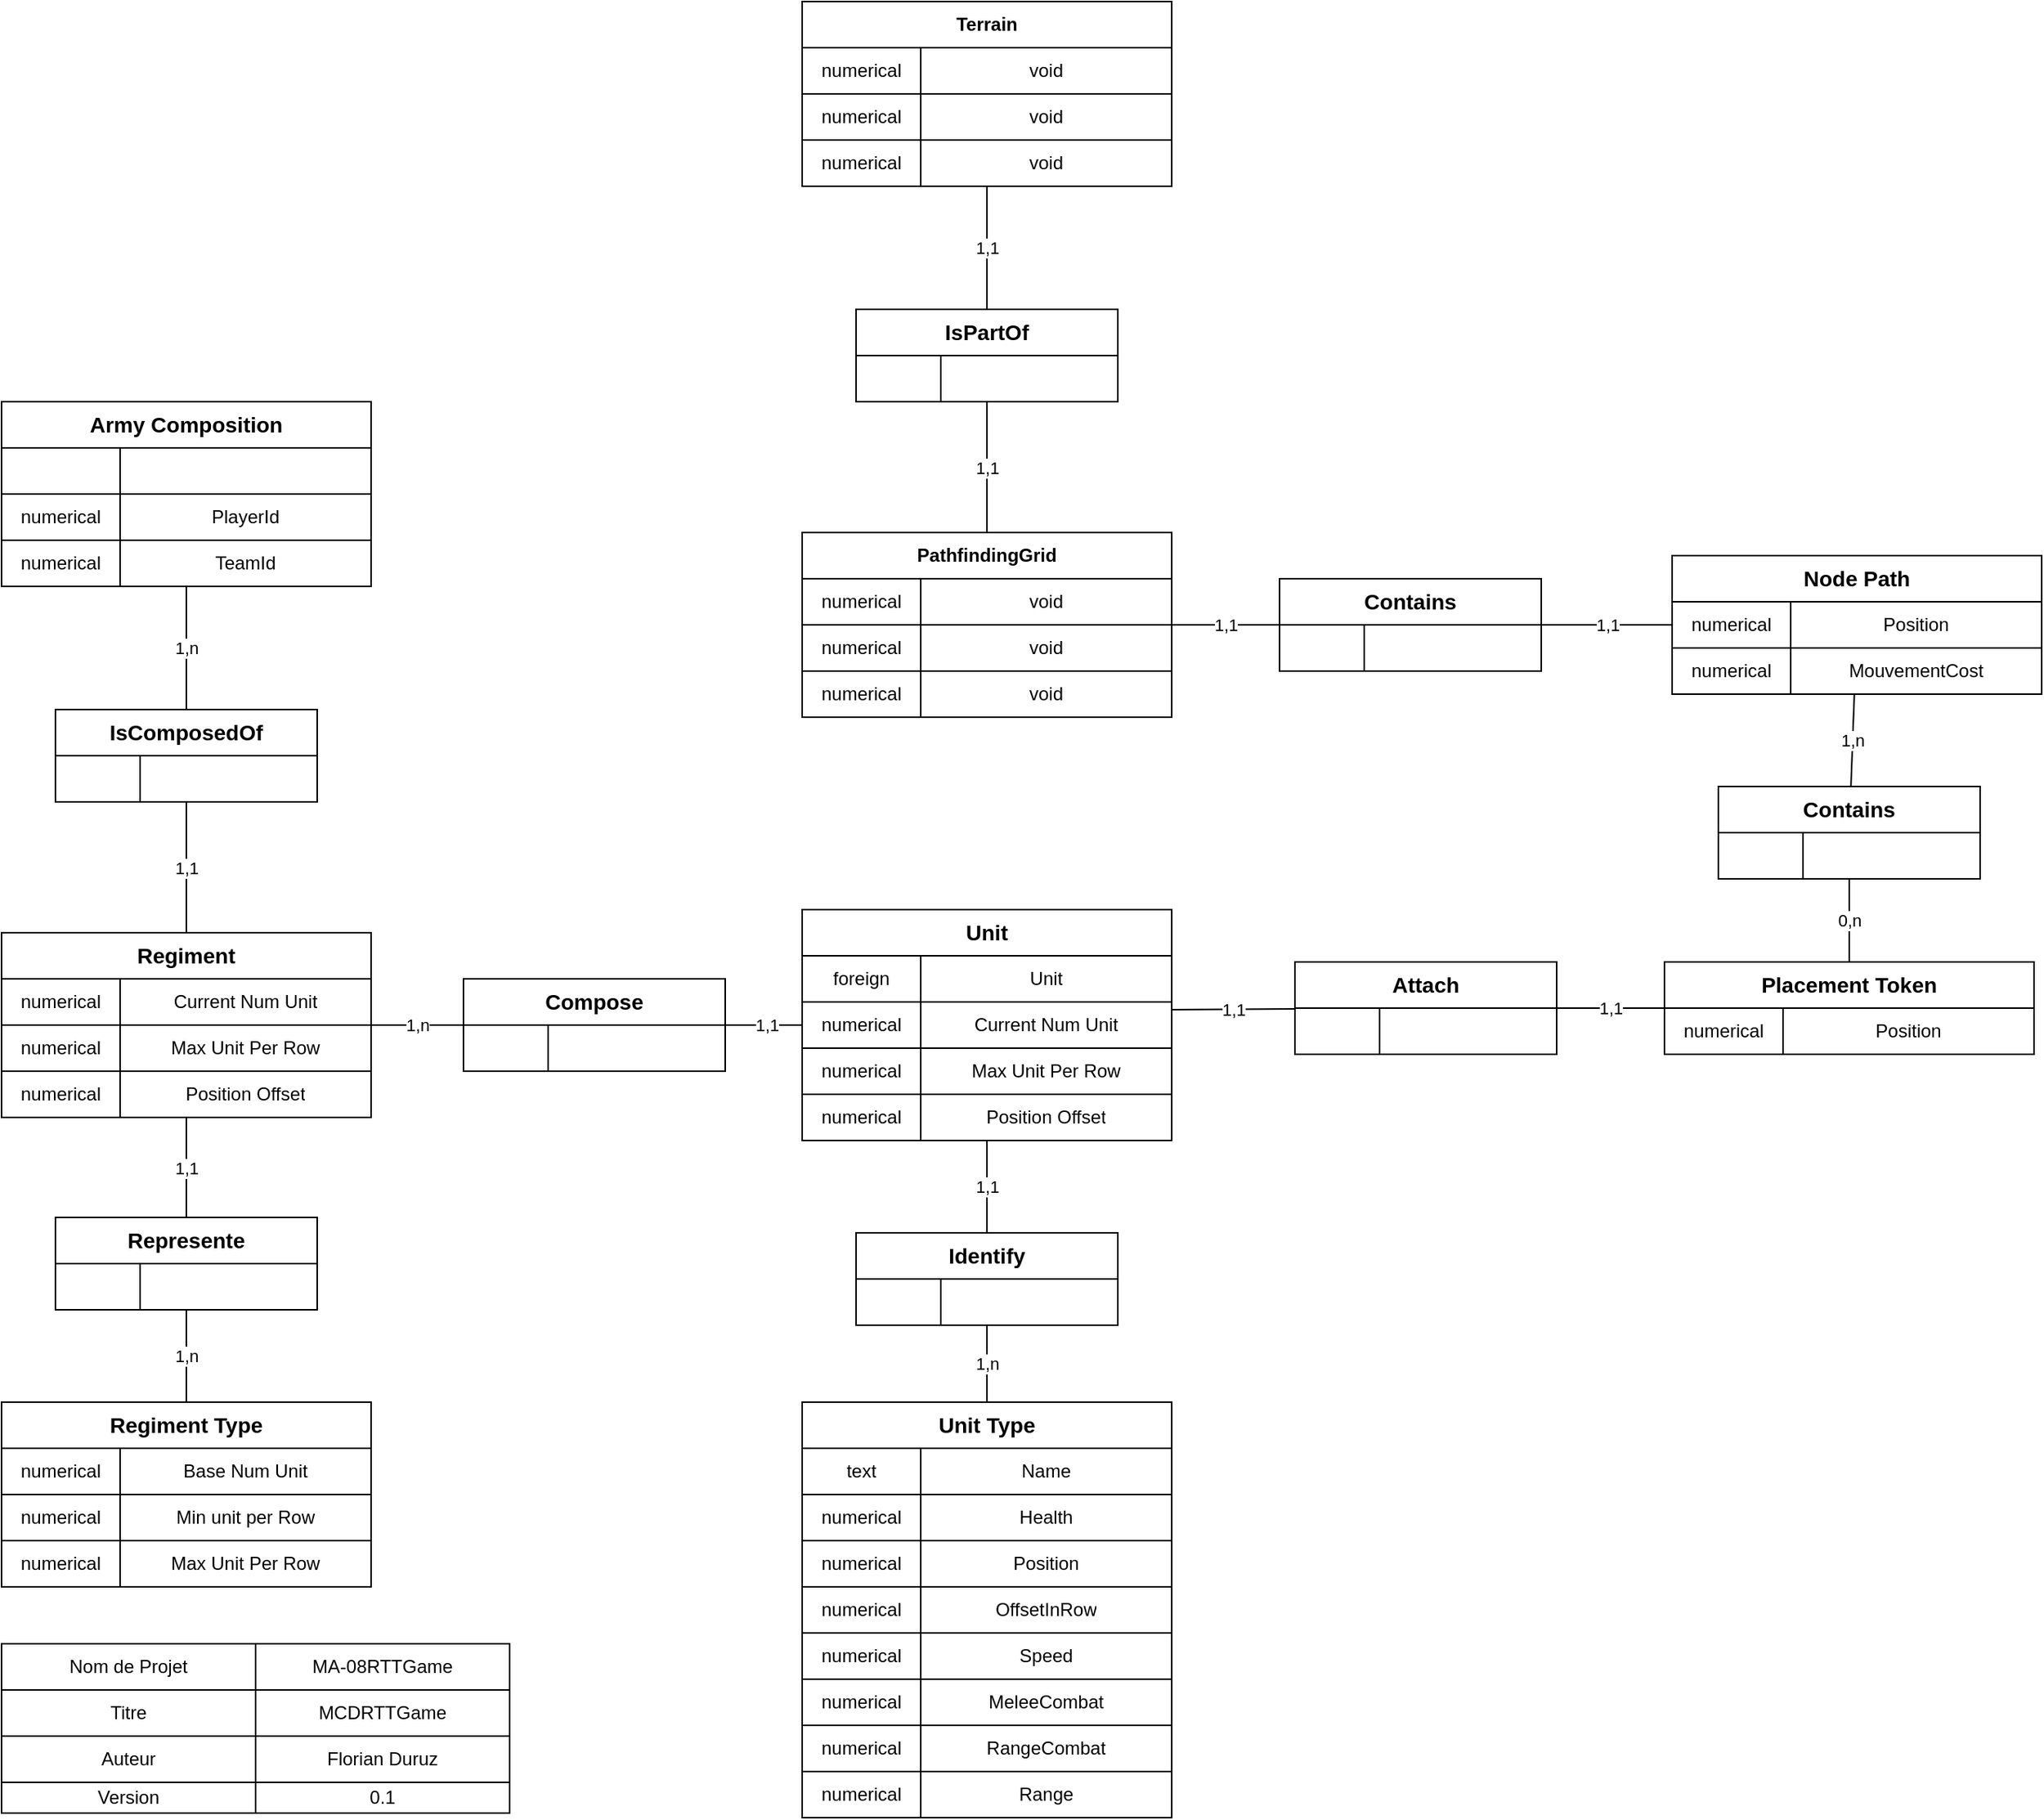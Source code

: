 <mxfile>
    <diagram id="Kc6QgKSxk-y7xIfN2u-R" name="Page-1">
        <mxGraphModel dx="1616" dy="1713" grid="1" gridSize="10" guides="1" tooltips="1" connect="1" arrows="1" fold="1" page="1" pageScale="1" pageWidth="1169" pageHeight="827" math="0" shadow="0">
            <root>
                <mxCell id="0"/>
                <mxCell id="1" parent="0"/>
                <mxCell id="67" value="" style="edgeStyle=none;html=1;strokeColor=none;startArrow=none;" parent="1" source="174" edge="1">
                    <mxGeometry relative="1" as="geometry">
                        <mxPoint x="260" y="415" as="sourcePoint"/>
                        <mxPoint x="540" y="419.706" as="targetPoint"/>
                    </mxGeometry>
                </mxCell>
                <mxCell id="92" value="1,1" style="edgeStyle=none;html=1;endArrow=none;endFill=0;strokeColor=default;" parent="1" source="116" target="325" edge="1">
                    <mxGeometry relative="1" as="geometry">
                        <mxPoint x="140" y="220" as="sourcePoint"/>
                        <mxPoint x="140" y="280" as="targetPoint"/>
                    </mxGeometry>
                </mxCell>
                <mxCell id="62" value="1,n" style="endArrow=none;html=1;" parent="1" source="100" target="329" edge="1">
                    <mxGeometry width="50" height="50" relative="1" as="geometry">
                        <mxPoint x="140" y="574" as="sourcePoint"/>
                        <mxPoint x="140" y="610" as="targetPoint"/>
                    </mxGeometry>
                </mxCell>
                <mxCell id="75" value="1,1" style="edgeStyle=none;html=1;strokeColor=default;endArrow=none;endFill=0;" parent="1" target="260" edge="1">
                    <mxGeometry relative="1" as="geometry">
                        <mxPoint x="780" y="415" as="sourcePoint"/>
                        <mxPoint x="860" y="415" as="targetPoint"/>
                    </mxGeometry>
                </mxCell>
                <mxCell id="68" value="1,1" style="endArrow=none;html=1;" parent="1" source="193" target="287" edge="1">
                    <mxGeometry width="50" height="50" relative="1" as="geometry">
                        <mxPoint x="660" y="480" as="sourcePoint"/>
                        <mxPoint x="660" y="574" as="targetPoint"/>
                    </mxGeometry>
                </mxCell>
                <mxCell id="69" value="" style="endArrow=none;html=1;" parent="1" source="116" target="174" edge="1">
                    <mxGeometry width="50" height="50" relative="1" as="geometry">
                        <mxPoint x="260" y="415" as="sourcePoint"/>
                        <mxPoint x="310" y="530" as="targetPoint"/>
                    </mxGeometry>
                </mxCell>
                <mxCell id="70" value="1,n" style="edgeLabel;html=1;align=center;verticalAlign=middle;resizable=0;points=[];" parent="69" vertex="1" connectable="0">
                    <mxGeometry x="-0.4" y="2" relative="1" as="geometry">
                        <mxPoint x="12" y="2" as="offset"/>
                    </mxGeometry>
                </mxCell>
                <mxCell id="100" value="&lt;font style=&quot;font-size: 14px&quot;&gt;&lt;b&gt;Regiment Type&lt;/b&gt;&lt;/font&gt;" style="shape=table;html=1;whiteSpace=wrap;startSize=30;container=1;collapsible=0;childLayout=tableLayout;" vertex="1" parent="1">
                    <mxGeometry x="20" y="670" width="240" height="120" as="geometry"/>
                </mxCell>
                <mxCell id="101" value="" style="shape=partialRectangle;html=1;whiteSpace=wrap;collapsible=0;dropTarget=0;pointerEvents=0;fillColor=none;top=0;left=0;bottom=0;right=0;points=[[0,0.5],[1,0.5]];portConstraint=eastwest;" vertex="1" parent="100">
                    <mxGeometry y="30" width="240" height="30" as="geometry"/>
                </mxCell>
                <mxCell id="102" value="numerical" style="shape=partialRectangle;html=1;whiteSpace=wrap;connectable=0;fillColor=none;top=0;left=0;bottom=0;right=0;overflow=hidden;pointerEvents=1;" vertex="1" parent="101">
                    <mxGeometry width="77" height="30" as="geometry">
                        <mxRectangle width="77" height="30" as="alternateBounds"/>
                    </mxGeometry>
                </mxCell>
                <mxCell id="103" value="Base Num Unit" style="shape=partialRectangle;html=1;whiteSpace=wrap;connectable=0;fillColor=none;top=0;left=0;bottom=0;right=0;overflow=hidden;pointerEvents=1;" vertex="1" parent="101">
                    <mxGeometry x="77" width="163" height="30" as="geometry">
                        <mxRectangle width="163" height="30" as="alternateBounds"/>
                    </mxGeometry>
                </mxCell>
                <mxCell id="105" value="" style="shape=partialRectangle;html=1;whiteSpace=wrap;collapsible=0;dropTarget=0;pointerEvents=0;fillColor=none;top=0;left=0;bottom=0;right=0;points=[[0,0.5],[1,0.5]];portConstraint=eastwest;" vertex="1" parent="100">
                    <mxGeometry y="60" width="240" height="30" as="geometry"/>
                </mxCell>
                <mxCell id="106" value="numerical" style="shape=partialRectangle;html=1;whiteSpace=wrap;connectable=0;fillColor=none;top=0;left=0;bottom=0;right=0;overflow=hidden;pointerEvents=1;" vertex="1" parent="105">
                    <mxGeometry width="77" height="30" as="geometry">
                        <mxRectangle width="77" height="30" as="alternateBounds"/>
                    </mxGeometry>
                </mxCell>
                <mxCell id="107" value="Min unit per Row" style="shape=partialRectangle;html=1;whiteSpace=wrap;connectable=0;fillColor=none;top=0;left=0;bottom=0;right=0;overflow=hidden;pointerEvents=1;" vertex="1" parent="105">
                    <mxGeometry x="77" width="163" height="30" as="geometry">
                        <mxRectangle width="163" height="30" as="alternateBounds"/>
                    </mxGeometry>
                </mxCell>
                <mxCell id="109" value="" style="shape=partialRectangle;html=1;whiteSpace=wrap;collapsible=0;dropTarget=0;pointerEvents=0;fillColor=none;top=0;left=0;bottom=0;right=0;points=[[0,0.5],[1,0.5]];portConstraint=eastwest;" vertex="1" parent="100">
                    <mxGeometry y="90" width="240" height="30" as="geometry"/>
                </mxCell>
                <mxCell id="110" value="numerical" style="shape=partialRectangle;html=1;whiteSpace=wrap;connectable=0;fillColor=none;top=0;left=0;bottom=0;right=0;overflow=hidden;pointerEvents=1;" vertex="1" parent="109">
                    <mxGeometry width="77" height="30" as="geometry">
                        <mxRectangle width="77" height="30" as="alternateBounds"/>
                    </mxGeometry>
                </mxCell>
                <mxCell id="111" value="Max Unit Per Row" style="shape=partialRectangle;html=1;whiteSpace=wrap;connectable=0;fillColor=none;top=0;left=0;bottom=0;right=0;overflow=hidden;pointerEvents=1;" vertex="1" parent="109">
                    <mxGeometry x="77" width="163" height="30" as="geometry">
                        <mxRectangle width="163" height="30" as="alternateBounds"/>
                    </mxGeometry>
                </mxCell>
                <mxCell id="116" value="&lt;b&gt;&lt;font style=&quot;font-size: 14px&quot;&gt;Regiment&lt;/font&gt;&lt;/b&gt;" style="shape=table;html=1;whiteSpace=wrap;startSize=30;container=1;collapsible=0;childLayout=tableLayout;" vertex="1" parent="1">
                    <mxGeometry x="20" y="365" width="240" height="120" as="geometry"/>
                </mxCell>
                <mxCell id="120" value="" style="shape=partialRectangle;html=1;whiteSpace=wrap;collapsible=0;dropTarget=0;pointerEvents=0;fillColor=none;top=0;left=0;bottom=0;right=0;points=[[0,0.5],[1,0.5]];portConstraint=eastwest;" vertex="1" parent="116">
                    <mxGeometry y="30" width="240" height="30" as="geometry"/>
                </mxCell>
                <mxCell id="121" value="numerical" style="shape=partialRectangle;html=1;whiteSpace=wrap;connectable=0;fillColor=none;top=0;left=0;bottom=0;right=0;overflow=hidden;pointerEvents=1;" vertex="1" parent="120">
                    <mxGeometry width="77" height="30" as="geometry">
                        <mxRectangle width="77" height="30" as="alternateBounds"/>
                    </mxGeometry>
                </mxCell>
                <mxCell id="122" value="Current Num Unit" style="shape=partialRectangle;html=1;whiteSpace=wrap;connectable=0;fillColor=none;top=0;left=0;bottom=0;right=0;overflow=hidden;pointerEvents=1;" vertex="1" parent="120">
                    <mxGeometry x="77" width="163" height="30" as="geometry">
                        <mxRectangle width="163" height="30" as="alternateBounds"/>
                    </mxGeometry>
                </mxCell>
                <mxCell id="123" value="" style="shape=partialRectangle;html=1;whiteSpace=wrap;collapsible=0;dropTarget=0;pointerEvents=0;fillColor=none;top=0;left=0;bottom=0;right=0;points=[[0,0.5],[1,0.5]];portConstraint=eastwest;" vertex="1" parent="116">
                    <mxGeometry y="60" width="240" height="30" as="geometry"/>
                </mxCell>
                <mxCell id="124" value="numerical" style="shape=partialRectangle;html=1;whiteSpace=wrap;connectable=0;fillColor=none;top=0;left=0;bottom=0;right=0;overflow=hidden;pointerEvents=1;" vertex="1" parent="123">
                    <mxGeometry width="77" height="30" as="geometry">
                        <mxRectangle width="77" height="30" as="alternateBounds"/>
                    </mxGeometry>
                </mxCell>
                <mxCell id="125" value="Max Unit Per Row" style="shape=partialRectangle;html=1;whiteSpace=wrap;connectable=0;fillColor=none;top=0;left=0;bottom=0;right=0;overflow=hidden;pointerEvents=1;" vertex="1" parent="123">
                    <mxGeometry x="77" width="163" height="30" as="geometry">
                        <mxRectangle width="163" height="30" as="alternateBounds"/>
                    </mxGeometry>
                </mxCell>
                <mxCell id="126" style="shape=partialRectangle;html=1;whiteSpace=wrap;collapsible=0;dropTarget=0;pointerEvents=0;fillColor=none;top=0;left=0;bottom=0;right=0;points=[[0,0.5],[1,0.5]];portConstraint=eastwest;" vertex="1" parent="116">
                    <mxGeometry y="90" width="240" height="30" as="geometry"/>
                </mxCell>
                <mxCell id="127" value="numerical" style="shape=partialRectangle;html=1;whiteSpace=wrap;connectable=0;fillColor=none;top=0;left=0;bottom=0;right=0;overflow=hidden;pointerEvents=1;" vertex="1" parent="126">
                    <mxGeometry width="77" height="30" as="geometry">
                        <mxRectangle width="77" height="30" as="alternateBounds"/>
                    </mxGeometry>
                </mxCell>
                <mxCell id="128" value="Position Offset" style="shape=partialRectangle;html=1;whiteSpace=wrap;connectable=0;fillColor=none;top=0;left=0;bottom=0;right=0;overflow=hidden;pointerEvents=1;" vertex="1" parent="126">
                    <mxGeometry x="77" width="163" height="30" as="geometry">
                        <mxRectangle width="163" height="30" as="alternateBounds"/>
                    </mxGeometry>
                </mxCell>
                <mxCell id="129" value="&lt;font style=&quot;font-size: 14px&quot;&gt;&lt;b&gt;Army Composition&lt;/b&gt;&lt;/font&gt;" style="shape=table;html=1;whiteSpace=wrap;startSize=30;container=1;collapsible=0;childLayout=tableLayout;" vertex="1" parent="1">
                    <mxGeometry x="20" y="20" width="240" height="120" as="geometry"/>
                </mxCell>
                <mxCell id="130" value="" style="shape=partialRectangle;html=1;whiteSpace=wrap;collapsible=0;dropTarget=0;pointerEvents=0;fillColor=none;top=0;left=0;bottom=0;right=0;points=[[0,0.5],[1,0.5]];portConstraint=eastwest;" vertex="1" parent="129">
                    <mxGeometry y="30" width="240" height="30" as="geometry"/>
                </mxCell>
                <mxCell id="131" value="" style="shape=partialRectangle;html=1;whiteSpace=wrap;connectable=0;fillColor=none;top=0;left=0;bottom=0;right=0;overflow=hidden;pointerEvents=1;" vertex="1" parent="130">
                    <mxGeometry width="77" height="30" as="geometry">
                        <mxRectangle width="77" height="30" as="alternateBounds"/>
                    </mxGeometry>
                </mxCell>
                <mxCell id="132" value="" style="shape=partialRectangle;html=1;whiteSpace=wrap;connectable=0;fillColor=none;top=0;left=0;bottom=0;right=0;overflow=hidden;pointerEvents=1;" vertex="1" parent="130">
                    <mxGeometry x="77" width="163" height="30" as="geometry">
                        <mxRectangle width="163" height="30" as="alternateBounds"/>
                    </mxGeometry>
                </mxCell>
                <mxCell id="133" value="" style="shape=partialRectangle;html=1;whiteSpace=wrap;collapsible=0;dropTarget=0;pointerEvents=0;fillColor=none;top=0;left=0;bottom=0;right=0;points=[[0,0.5],[1,0.5]];portConstraint=eastwest;" vertex="1" parent="129">
                    <mxGeometry y="60" width="240" height="30" as="geometry"/>
                </mxCell>
                <mxCell id="134" value="numerical" style="shape=partialRectangle;html=1;whiteSpace=wrap;connectable=0;fillColor=none;top=0;left=0;bottom=0;right=0;overflow=hidden;pointerEvents=1;" vertex="1" parent="133">
                    <mxGeometry width="77" height="30" as="geometry">
                        <mxRectangle width="77" height="30" as="alternateBounds"/>
                    </mxGeometry>
                </mxCell>
                <mxCell id="135" value="PlayerId" style="shape=partialRectangle;html=1;whiteSpace=wrap;connectable=0;fillColor=none;top=0;left=0;bottom=0;right=0;overflow=hidden;pointerEvents=1;" vertex="1" parent="133">
                    <mxGeometry x="77" width="163" height="30" as="geometry">
                        <mxRectangle width="163" height="30" as="alternateBounds"/>
                    </mxGeometry>
                </mxCell>
                <mxCell id="136" value="" style="shape=partialRectangle;html=1;whiteSpace=wrap;collapsible=0;dropTarget=0;pointerEvents=0;fillColor=none;top=0;left=0;bottom=0;right=0;points=[[0,0.5],[1,0.5]];portConstraint=eastwest;" vertex="1" parent="129">
                    <mxGeometry y="90" width="240" height="30" as="geometry"/>
                </mxCell>
                <mxCell id="137" value="numerical" style="shape=partialRectangle;html=1;whiteSpace=wrap;connectable=0;fillColor=none;top=0;left=0;bottom=0;right=0;overflow=hidden;pointerEvents=1;" vertex="1" parent="136">
                    <mxGeometry width="77" height="30" as="geometry">
                        <mxRectangle width="77" height="30" as="alternateBounds"/>
                    </mxGeometry>
                </mxCell>
                <mxCell id="138" value="TeamId" style="shape=partialRectangle;html=1;whiteSpace=wrap;connectable=0;fillColor=none;top=0;left=0;bottom=0;right=0;overflow=hidden;pointerEvents=1;" vertex="1" parent="136">
                    <mxGeometry x="77" width="163" height="30" as="geometry">
                        <mxRectangle width="163" height="30" as="alternateBounds"/>
                    </mxGeometry>
                </mxCell>
                <mxCell id="162" value="1,n" style="edgeStyle=none;html=1;endArrow=none;endFill=0;strokeColor=default;" edge="1" parent="1" source="325" target="129">
                    <mxGeometry relative="1" as="geometry">
                        <mxPoint x="140" y="220" as="sourcePoint"/>
                        <mxPoint x="150" y="290" as="targetPoint"/>
                    </mxGeometry>
                </mxCell>
                <mxCell id="173" value="1,1" style="endArrow=none;html=1;" edge="1" parent="1" source="329" target="116">
                    <mxGeometry width="50" height="50" relative="1" as="geometry">
                        <mxPoint x="140" y="550" as="sourcePoint"/>
                        <mxPoint x="310" y="580" as="targetPoint"/>
                    </mxGeometry>
                </mxCell>
                <mxCell id="174" value="&lt;b&gt;&lt;font style=&quot;font-size: 14px&quot;&gt;Compose&lt;/font&gt;&lt;/b&gt;" style="shape=table;html=1;whiteSpace=wrap;startSize=30;container=1;collapsible=0;childLayout=tableLayout;" vertex="1" parent="1">
                    <mxGeometry x="320" y="395" width="170" height="60" as="geometry"/>
                </mxCell>
                <mxCell id="175" value="" style="shape=partialRectangle;html=1;whiteSpace=wrap;collapsible=0;dropTarget=0;pointerEvents=0;fillColor=none;top=0;left=0;bottom=0;right=0;points=[[0,0.5],[1,0.5]];portConstraint=eastwest;" vertex="1" parent="174">
                    <mxGeometry y="30" width="170" height="30" as="geometry"/>
                </mxCell>
                <mxCell id="176" value="" style="shape=partialRectangle;html=1;whiteSpace=wrap;connectable=0;fillColor=none;top=0;left=0;bottom=0;right=0;overflow=hidden;pointerEvents=1;" vertex="1" parent="175">
                    <mxGeometry width="55" height="30" as="geometry">
                        <mxRectangle width="55" height="30" as="alternateBounds"/>
                    </mxGeometry>
                </mxCell>
                <mxCell id="177" value="" style="shape=partialRectangle;html=1;whiteSpace=wrap;connectable=0;fillColor=none;top=0;left=0;bottom=0;right=0;overflow=hidden;pointerEvents=1;" vertex="1" parent="175">
                    <mxGeometry x="55" width="115" height="30" as="geometry">
                        <mxRectangle width="115" height="30" as="alternateBounds"/>
                    </mxGeometry>
                </mxCell>
                <mxCell id="179" value="" style="edgeStyle=none;html=1;strokeColor=none;endArrow=none;" edge="1" parent="1" source="193" target="174">
                    <mxGeometry relative="1" as="geometry">
                        <mxPoint x="260" y="415" as="sourcePoint"/>
                        <mxPoint x="540" y="415" as="targetPoint"/>
                    </mxGeometry>
                </mxCell>
                <mxCell id="180" value="" style="shape=table;html=1;whiteSpace=wrap;startSize=0;container=1;collapsible=0;childLayout=tableLayout;rounded=0;columnLines=1;" vertex="1" parent="1">
                    <mxGeometry x="20" y="827" width="330" height="110" as="geometry"/>
                </mxCell>
                <mxCell id="181" value="" style="shape=partialRectangle;html=1;whiteSpace=wrap;collapsible=0;dropTarget=0;pointerEvents=0;fillColor=none;top=0;left=0;bottom=0;right=0;points=[[0,0.5],[1,0.5]];portConstraint=eastwest;" vertex="1" parent="180">
                    <mxGeometry width="330" height="30" as="geometry"/>
                </mxCell>
                <mxCell id="182" value="Nom de Projet" style="shape=partialRectangle;html=1;whiteSpace=wrap;connectable=0;fillColor=none;top=0;left=0;bottom=0;right=0;overflow=hidden;" vertex="1" parent="181">
                    <mxGeometry width="165" height="30" as="geometry">
                        <mxRectangle width="165" height="30" as="alternateBounds"/>
                    </mxGeometry>
                </mxCell>
                <mxCell id="183" value="MA-08RTTGame" style="shape=partialRectangle;html=1;whiteSpace=wrap;connectable=0;fillColor=none;top=0;left=0;bottom=0;right=0;overflow=hidden;" vertex="1" parent="181">
                    <mxGeometry x="165" width="165" height="30" as="geometry">
                        <mxRectangle width="165" height="30" as="alternateBounds"/>
                    </mxGeometry>
                </mxCell>
                <mxCell id="184" value="" style="shape=partialRectangle;html=1;whiteSpace=wrap;collapsible=0;dropTarget=0;pointerEvents=0;fillColor=none;top=0;left=0;bottom=0;right=0;points=[[0,0.5],[1,0.5]];portConstraint=eastwest;" vertex="1" parent="180">
                    <mxGeometry y="30" width="330" height="30" as="geometry"/>
                </mxCell>
                <mxCell id="185" value="Titre" style="shape=partialRectangle;html=1;whiteSpace=wrap;connectable=0;fillColor=none;top=0;left=0;bottom=0;right=0;overflow=hidden;" vertex="1" parent="184">
                    <mxGeometry width="165" height="30" as="geometry">
                        <mxRectangle width="165" height="30" as="alternateBounds"/>
                    </mxGeometry>
                </mxCell>
                <mxCell id="186" value="MCDRTTGame" style="shape=partialRectangle;html=1;whiteSpace=wrap;connectable=0;fillColor=none;top=0;left=0;bottom=0;right=0;overflow=hidden;" vertex="1" parent="184">
                    <mxGeometry x="165" width="165" height="30" as="geometry">
                        <mxRectangle width="165" height="30" as="alternateBounds"/>
                    </mxGeometry>
                </mxCell>
                <mxCell id="187" value="" style="shape=partialRectangle;html=1;whiteSpace=wrap;collapsible=0;dropTarget=0;pointerEvents=0;fillColor=none;top=0;left=0;bottom=0;right=0;points=[[0,0.5],[1,0.5]];portConstraint=eastwest;" vertex="1" parent="180">
                    <mxGeometry y="60" width="330" height="30" as="geometry"/>
                </mxCell>
                <mxCell id="188" value="Auteur" style="shape=partialRectangle;html=1;whiteSpace=wrap;connectable=0;fillColor=none;top=0;left=0;bottom=0;right=0;overflow=hidden;" vertex="1" parent="187">
                    <mxGeometry width="165" height="30" as="geometry">
                        <mxRectangle width="165" height="30" as="alternateBounds"/>
                    </mxGeometry>
                </mxCell>
                <mxCell id="189" value="Florian Duruz" style="shape=partialRectangle;html=1;whiteSpace=wrap;connectable=0;fillColor=none;top=0;left=0;bottom=0;right=0;overflow=hidden;" vertex="1" parent="187">
                    <mxGeometry x="165" width="165" height="30" as="geometry">
                        <mxRectangle width="165" height="30" as="alternateBounds"/>
                    </mxGeometry>
                </mxCell>
                <mxCell id="190" style="shape=partialRectangle;html=1;whiteSpace=wrap;collapsible=0;dropTarget=0;pointerEvents=0;fillColor=none;top=0;left=0;bottom=0;right=0;points=[[0,0.5],[1,0.5]];portConstraint=eastwest;" vertex="1" parent="180">
                    <mxGeometry y="90" width="330" height="20" as="geometry"/>
                </mxCell>
                <mxCell id="191" value="Version" style="shape=partialRectangle;html=1;whiteSpace=wrap;connectable=0;fillColor=none;top=0;left=0;bottom=0;right=0;overflow=hidden;" vertex="1" parent="190">
                    <mxGeometry width="165" height="20" as="geometry">
                        <mxRectangle width="165" height="20" as="alternateBounds"/>
                    </mxGeometry>
                </mxCell>
                <mxCell id="192" value="0.1" style="shape=partialRectangle;html=1;whiteSpace=wrap;connectable=0;fillColor=none;top=0;left=0;bottom=0;right=0;overflow=hidden;" vertex="1" parent="190">
                    <mxGeometry x="165" width="165" height="20" as="geometry">
                        <mxRectangle width="165" height="20" as="alternateBounds"/>
                    </mxGeometry>
                </mxCell>
                <mxCell id="193" value="&lt;b&gt;&lt;font style=&quot;font-size: 14px&quot;&gt;Unit&lt;/font&gt;&lt;/b&gt;" style="shape=table;html=1;whiteSpace=wrap;startSize=30;container=1;collapsible=0;childLayout=tableLayout;" vertex="1" parent="1">
                    <mxGeometry x="540" y="350" width="240" height="150" as="geometry"/>
                </mxCell>
                <mxCell id="194" value="" style="shape=partialRectangle;html=1;whiteSpace=wrap;collapsible=0;dropTarget=0;pointerEvents=0;fillColor=none;top=0;left=0;bottom=0;right=0;points=[[0,0.5],[1,0.5]];portConstraint=eastwest;" vertex="1" parent="193">
                    <mxGeometry y="30" width="240" height="30" as="geometry"/>
                </mxCell>
                <mxCell id="195" value="foreign" style="shape=partialRectangle;html=1;whiteSpace=wrap;connectable=0;fillColor=none;top=0;left=0;bottom=0;right=0;overflow=hidden;pointerEvents=1;" vertex="1" parent="194">
                    <mxGeometry width="77" height="30" as="geometry">
                        <mxRectangle width="77" height="30" as="alternateBounds"/>
                    </mxGeometry>
                </mxCell>
                <mxCell id="196" value="Unit" style="shape=partialRectangle;html=1;whiteSpace=wrap;connectable=0;fillColor=none;top=0;left=0;bottom=0;right=0;overflow=hidden;pointerEvents=1;" vertex="1" parent="194">
                    <mxGeometry x="77" width="163" height="30" as="geometry">
                        <mxRectangle width="163" height="30" as="alternateBounds"/>
                    </mxGeometry>
                </mxCell>
                <mxCell id="197" value="" style="shape=partialRectangle;html=1;whiteSpace=wrap;collapsible=0;dropTarget=0;pointerEvents=0;fillColor=none;top=0;left=0;bottom=0;right=0;points=[[0,0.5],[1,0.5]];portConstraint=eastwest;" vertex="1" parent="193">
                    <mxGeometry y="60" width="240" height="30" as="geometry"/>
                </mxCell>
                <mxCell id="198" value="numerical" style="shape=partialRectangle;html=1;whiteSpace=wrap;connectable=0;fillColor=none;top=0;left=0;bottom=0;right=0;overflow=hidden;pointerEvents=1;" vertex="1" parent="197">
                    <mxGeometry width="77" height="30" as="geometry">
                        <mxRectangle width="77" height="30" as="alternateBounds"/>
                    </mxGeometry>
                </mxCell>
                <mxCell id="199" value="Current Num Unit" style="shape=partialRectangle;html=1;whiteSpace=wrap;connectable=0;fillColor=none;top=0;left=0;bottom=0;right=0;overflow=hidden;pointerEvents=1;" vertex="1" parent="197">
                    <mxGeometry x="77" width="163" height="30" as="geometry">
                        <mxRectangle width="163" height="30" as="alternateBounds"/>
                    </mxGeometry>
                </mxCell>
                <mxCell id="200" value="" style="shape=partialRectangle;html=1;whiteSpace=wrap;collapsible=0;dropTarget=0;pointerEvents=0;fillColor=none;top=0;left=0;bottom=0;right=0;points=[[0,0.5],[1,0.5]];portConstraint=eastwest;" vertex="1" parent="193">
                    <mxGeometry y="90" width="240" height="30" as="geometry"/>
                </mxCell>
                <mxCell id="201" value="numerical" style="shape=partialRectangle;html=1;whiteSpace=wrap;connectable=0;fillColor=none;top=0;left=0;bottom=0;right=0;overflow=hidden;pointerEvents=1;" vertex="1" parent="200">
                    <mxGeometry width="77" height="30" as="geometry">
                        <mxRectangle width="77" height="30" as="alternateBounds"/>
                    </mxGeometry>
                </mxCell>
                <mxCell id="202" value="Max Unit Per Row" style="shape=partialRectangle;html=1;whiteSpace=wrap;connectable=0;fillColor=none;top=0;left=0;bottom=0;right=0;overflow=hidden;pointerEvents=1;" vertex="1" parent="200">
                    <mxGeometry x="77" width="163" height="30" as="geometry">
                        <mxRectangle width="163" height="30" as="alternateBounds"/>
                    </mxGeometry>
                </mxCell>
                <mxCell id="203" style="shape=partialRectangle;html=1;whiteSpace=wrap;collapsible=0;dropTarget=0;pointerEvents=0;fillColor=none;top=0;left=0;bottom=0;right=0;points=[[0,0.5],[1,0.5]];portConstraint=eastwest;" vertex="1" parent="193">
                    <mxGeometry y="120" width="240" height="30" as="geometry"/>
                </mxCell>
                <mxCell id="204" value="numerical" style="shape=partialRectangle;html=1;whiteSpace=wrap;connectable=0;fillColor=none;top=0;left=0;bottom=0;right=0;overflow=hidden;pointerEvents=1;" vertex="1" parent="203">
                    <mxGeometry width="77" height="30" as="geometry">
                        <mxRectangle width="77" height="30" as="alternateBounds"/>
                    </mxGeometry>
                </mxCell>
                <mxCell id="205" value="Position Offset" style="shape=partialRectangle;html=1;whiteSpace=wrap;connectable=0;fillColor=none;top=0;left=0;bottom=0;right=0;overflow=hidden;pointerEvents=1;" vertex="1" parent="203">
                    <mxGeometry x="77" width="163" height="30" as="geometry">
                        <mxRectangle width="163" height="30" as="alternateBounds"/>
                    </mxGeometry>
                </mxCell>
                <mxCell id="206" value="" style="endArrow=none;html=1;" edge="1" parent="1" source="174" target="193">
                    <mxGeometry width="50" height="50" relative="1" as="geometry">
                        <mxPoint x="440" y="300" as="sourcePoint"/>
                        <mxPoint x="500" y="300" as="targetPoint"/>
                    </mxGeometry>
                </mxCell>
                <mxCell id="207" value="1,1" style="edgeLabel;html=1;align=center;verticalAlign=middle;resizable=0;points=[];" vertex="1" connectable="0" parent="206">
                    <mxGeometry x="-0.4" y="2" relative="1" as="geometry">
                        <mxPoint x="12" y="2" as="offset"/>
                    </mxGeometry>
                </mxCell>
                <mxCell id="234" value="&lt;font style=&quot;font-size: 14px&quot;&gt;&lt;b&gt;Placement Token&lt;/b&gt;&lt;/font&gt;" style="shape=table;html=1;whiteSpace=wrap;startSize=30;container=1;collapsible=0;childLayout=tableLayout;" vertex="1" parent="1">
                    <mxGeometry x="1100" y="384" width="240" height="60" as="geometry"/>
                </mxCell>
                <mxCell id="238" value="" style="shape=partialRectangle;html=1;whiteSpace=wrap;collapsible=0;dropTarget=0;pointerEvents=0;fillColor=none;top=0;left=0;bottom=0;right=0;points=[[0,0.5],[1,0.5]];portConstraint=eastwest;" vertex="1" parent="234">
                    <mxGeometry y="30" width="240" height="30" as="geometry"/>
                </mxCell>
                <mxCell id="239" value="numerical" style="shape=partialRectangle;html=1;whiteSpace=wrap;connectable=0;fillColor=none;top=0;left=0;bottom=0;right=0;overflow=hidden;pointerEvents=1;" vertex="1" parent="238">
                    <mxGeometry width="77" height="30" as="geometry">
                        <mxRectangle width="77" height="30" as="alternateBounds"/>
                    </mxGeometry>
                </mxCell>
                <mxCell id="240" value="Position" style="shape=partialRectangle;html=1;whiteSpace=wrap;connectable=0;fillColor=none;top=0;left=0;bottom=0;right=0;overflow=hidden;pointerEvents=1;" vertex="1" parent="238">
                    <mxGeometry x="77" width="163" height="30" as="geometry">
                        <mxRectangle width="163" height="30" as="alternateBounds"/>
                    </mxGeometry>
                </mxCell>
                <mxCell id="247" value="&lt;font style=&quot;font-size: 14px&quot;&gt;&lt;b&gt;Node Path&lt;/b&gt;&lt;/font&gt;" style="shape=table;html=1;whiteSpace=wrap;startSize=30;container=1;collapsible=0;childLayout=tableLayout;" vertex="1" parent="1">
                    <mxGeometry x="1105" y="120" width="240" height="90" as="geometry"/>
                </mxCell>
                <mxCell id="248" value="" style="shape=partialRectangle;html=1;whiteSpace=wrap;collapsible=0;dropTarget=0;pointerEvents=0;fillColor=none;top=0;left=0;bottom=0;right=0;points=[[0,0.5],[1,0.5]];portConstraint=eastwest;" vertex="1" parent="247">
                    <mxGeometry y="30" width="240" height="30" as="geometry"/>
                </mxCell>
                <mxCell id="249" value="numerical" style="shape=partialRectangle;html=1;whiteSpace=wrap;connectable=0;fillColor=none;top=0;left=0;bottom=0;right=0;overflow=hidden;pointerEvents=1;" vertex="1" parent="248">
                    <mxGeometry width="77" height="30" as="geometry">
                        <mxRectangle width="77" height="30" as="alternateBounds"/>
                    </mxGeometry>
                </mxCell>
                <mxCell id="250" value="Position" style="shape=partialRectangle;html=1;whiteSpace=wrap;connectable=0;fillColor=none;top=0;left=0;bottom=0;right=0;overflow=hidden;pointerEvents=1;" vertex="1" parent="248">
                    <mxGeometry x="77" width="163" height="30" as="geometry">
                        <mxRectangle width="163" height="30" as="alternateBounds"/>
                    </mxGeometry>
                </mxCell>
                <mxCell id="251" value="" style="shape=partialRectangle;html=1;whiteSpace=wrap;collapsible=0;dropTarget=0;pointerEvents=0;fillColor=none;top=0;left=0;bottom=0;right=0;points=[[0,0.5],[1,0.5]];portConstraint=eastwest;" vertex="1" parent="247">
                    <mxGeometry y="60" width="240" height="30" as="geometry"/>
                </mxCell>
                <mxCell id="252" value="numerical" style="shape=partialRectangle;html=1;whiteSpace=wrap;connectable=0;fillColor=none;top=0;left=0;bottom=0;right=0;overflow=hidden;pointerEvents=1;" vertex="1" parent="251">
                    <mxGeometry width="77" height="30" as="geometry">
                        <mxRectangle width="77" height="30" as="alternateBounds"/>
                    </mxGeometry>
                </mxCell>
                <mxCell id="253" value="MouvementCost" style="shape=partialRectangle;html=1;whiteSpace=wrap;connectable=0;fillColor=none;top=0;left=0;bottom=0;right=0;overflow=hidden;pointerEvents=1;" vertex="1" parent="251">
                    <mxGeometry x="77" width="163" height="30" as="geometry">
                        <mxRectangle width="163" height="30" as="alternateBounds"/>
                    </mxGeometry>
                </mxCell>
                <mxCell id="260" value="&lt;b&gt;&lt;font style=&quot;font-size: 14px&quot;&gt;Attach&lt;/font&gt;&lt;/b&gt;" style="shape=table;html=1;whiteSpace=wrap;startSize=30;container=1;collapsible=0;childLayout=tableLayout;" vertex="1" parent="1">
                    <mxGeometry x="860" y="384" width="170" height="60" as="geometry"/>
                </mxCell>
                <mxCell id="261" value="" style="shape=partialRectangle;html=1;whiteSpace=wrap;collapsible=0;dropTarget=0;pointerEvents=0;fillColor=none;top=0;left=0;bottom=0;right=0;points=[[0,0.5],[1,0.5]];portConstraint=eastwest;" vertex="1" parent="260">
                    <mxGeometry y="30" width="170" height="30" as="geometry"/>
                </mxCell>
                <mxCell id="262" value="" style="shape=partialRectangle;html=1;whiteSpace=wrap;connectable=0;fillColor=none;top=0;left=0;bottom=0;right=0;overflow=hidden;pointerEvents=1;" vertex="1" parent="261">
                    <mxGeometry width="55" height="30" as="geometry">
                        <mxRectangle width="55" height="30" as="alternateBounds"/>
                    </mxGeometry>
                </mxCell>
                <mxCell id="263" value="" style="shape=partialRectangle;html=1;whiteSpace=wrap;connectable=0;fillColor=none;top=0;left=0;bottom=0;right=0;overflow=hidden;pointerEvents=1;" vertex="1" parent="261">
                    <mxGeometry x="55" width="115" height="30" as="geometry">
                        <mxRectangle width="115" height="30" as="alternateBounds"/>
                    </mxGeometry>
                </mxCell>
                <mxCell id="264" value="1,1" style="edgeStyle=none;html=1;strokeColor=default;endArrow=none;endFill=0;" edge="1" parent="1" source="260" target="234">
                    <mxGeometry relative="1" as="geometry">
                        <mxPoint x="1020" y="330.48" as="sourcePoint"/>
                        <mxPoint x="1100" y="329.995" as="targetPoint"/>
                    </mxGeometry>
                </mxCell>
                <mxCell id="265" value="&lt;font style=&quot;font-size: 14px&quot;&gt;&lt;b&gt;Unit Type&lt;/b&gt;&lt;/font&gt;" style="shape=table;html=1;whiteSpace=wrap;startSize=30;container=1;collapsible=0;childLayout=tableLayout;" vertex="1" parent="1">
                    <mxGeometry x="540" y="670" width="240" height="270" as="geometry"/>
                </mxCell>
                <mxCell id="269" value="" style="shape=partialRectangle;html=1;whiteSpace=wrap;collapsible=0;dropTarget=0;pointerEvents=0;fillColor=none;top=0;left=0;bottom=0;right=0;points=[[0,0.5],[1,0.5]];portConstraint=eastwest;" vertex="1" parent="265">
                    <mxGeometry y="30" width="240" height="30" as="geometry"/>
                </mxCell>
                <mxCell id="270" value="text" style="shape=partialRectangle;html=1;whiteSpace=wrap;connectable=0;fillColor=none;top=0;left=0;bottom=0;right=0;overflow=hidden;pointerEvents=1;" vertex="1" parent="269">
                    <mxGeometry width="77" height="30" as="geometry">
                        <mxRectangle width="77" height="30" as="alternateBounds"/>
                    </mxGeometry>
                </mxCell>
                <mxCell id="271" value="Name" style="shape=partialRectangle;html=1;whiteSpace=wrap;connectable=0;fillColor=none;top=0;left=0;bottom=0;right=0;overflow=hidden;pointerEvents=1;" vertex="1" parent="269">
                    <mxGeometry x="77" width="163" height="30" as="geometry">
                        <mxRectangle width="163" height="30" as="alternateBounds"/>
                    </mxGeometry>
                </mxCell>
                <mxCell id="272" value="" style="shape=partialRectangle;html=1;whiteSpace=wrap;collapsible=0;dropTarget=0;pointerEvents=0;fillColor=none;top=0;left=0;bottom=0;right=0;points=[[0,0.5],[1,0.5]];portConstraint=eastwest;" vertex="1" parent="265">
                    <mxGeometry y="60" width="240" height="30" as="geometry"/>
                </mxCell>
                <mxCell id="273" value="numerical" style="shape=partialRectangle;html=1;whiteSpace=wrap;connectable=0;fillColor=none;top=0;left=0;bottom=0;right=0;overflow=hidden;pointerEvents=1;" vertex="1" parent="272">
                    <mxGeometry width="77" height="30" as="geometry">
                        <mxRectangle width="77" height="30" as="alternateBounds"/>
                    </mxGeometry>
                </mxCell>
                <mxCell id="274" value="Health" style="shape=partialRectangle;html=1;whiteSpace=wrap;connectable=0;fillColor=none;top=0;left=0;bottom=0;right=0;overflow=hidden;pointerEvents=1;" vertex="1" parent="272">
                    <mxGeometry x="77" width="163" height="30" as="geometry">
                        <mxRectangle width="163" height="30" as="alternateBounds"/>
                    </mxGeometry>
                </mxCell>
                <mxCell id="275" style="shape=partialRectangle;html=1;whiteSpace=wrap;collapsible=0;dropTarget=0;pointerEvents=0;fillColor=none;top=0;left=0;bottom=0;right=0;points=[[0,0.5],[1,0.5]];portConstraint=eastwest;" vertex="1" parent="265">
                    <mxGeometry y="90" width="240" height="30" as="geometry"/>
                </mxCell>
                <mxCell id="276" value="numerical" style="shape=partialRectangle;html=1;whiteSpace=wrap;connectable=0;fillColor=none;top=0;left=0;bottom=0;right=0;overflow=hidden;pointerEvents=1;" vertex="1" parent="275">
                    <mxGeometry width="77" height="30" as="geometry">
                        <mxRectangle width="77" height="30" as="alternateBounds"/>
                    </mxGeometry>
                </mxCell>
                <mxCell id="277" value="Position" style="shape=partialRectangle;html=1;whiteSpace=wrap;connectable=0;fillColor=none;top=0;left=0;bottom=0;right=0;overflow=hidden;pointerEvents=1;" vertex="1" parent="275">
                    <mxGeometry x="77" width="163" height="30" as="geometry">
                        <mxRectangle width="163" height="30" as="alternateBounds"/>
                    </mxGeometry>
                </mxCell>
                <mxCell id="278" style="shape=partialRectangle;html=1;whiteSpace=wrap;collapsible=0;dropTarget=0;pointerEvents=0;fillColor=none;top=0;left=0;bottom=0;right=0;points=[[0,0.5],[1,0.5]];portConstraint=eastwest;" vertex="1" parent="265">
                    <mxGeometry y="120" width="240" height="30" as="geometry"/>
                </mxCell>
                <mxCell id="279" value="numerical" style="shape=partialRectangle;html=1;whiteSpace=wrap;connectable=0;fillColor=none;top=0;left=0;bottom=0;right=0;overflow=hidden;pointerEvents=1;" vertex="1" parent="278">
                    <mxGeometry width="77" height="30" as="geometry">
                        <mxRectangle width="77" height="30" as="alternateBounds"/>
                    </mxGeometry>
                </mxCell>
                <mxCell id="280" value="OffsetInRow" style="shape=partialRectangle;html=1;whiteSpace=wrap;connectable=0;fillColor=none;top=0;left=0;bottom=0;right=0;overflow=hidden;pointerEvents=1;" vertex="1" parent="278">
                    <mxGeometry x="77" width="163" height="30" as="geometry">
                        <mxRectangle width="163" height="30" as="alternateBounds"/>
                    </mxGeometry>
                </mxCell>
                <mxCell id="281" style="shape=partialRectangle;html=1;whiteSpace=wrap;collapsible=0;dropTarget=0;pointerEvents=0;fillColor=none;top=0;left=0;bottom=0;right=0;points=[[0,0.5],[1,0.5]];portConstraint=eastwest;" vertex="1" parent="265">
                    <mxGeometry y="150" width="240" height="30" as="geometry"/>
                </mxCell>
                <mxCell id="282" value="numerical" style="shape=partialRectangle;html=1;whiteSpace=wrap;connectable=0;fillColor=none;top=0;left=0;bottom=0;right=0;overflow=hidden;pointerEvents=1;" vertex="1" parent="281">
                    <mxGeometry width="77" height="30" as="geometry">
                        <mxRectangle width="77" height="30" as="alternateBounds"/>
                    </mxGeometry>
                </mxCell>
                <mxCell id="283" value="Speed" style="shape=partialRectangle;html=1;whiteSpace=wrap;connectable=0;fillColor=none;top=0;left=0;bottom=0;right=0;overflow=hidden;pointerEvents=1;" vertex="1" parent="281">
                    <mxGeometry x="77" width="163" height="30" as="geometry">
                        <mxRectangle width="163" height="30" as="alternateBounds"/>
                    </mxGeometry>
                </mxCell>
                <mxCell id="284" style="shape=partialRectangle;html=1;whiteSpace=wrap;collapsible=0;dropTarget=0;pointerEvents=0;fillColor=none;top=0;left=0;bottom=0;right=0;points=[[0,0.5],[1,0.5]];portConstraint=eastwest;" vertex="1" parent="265">
                    <mxGeometry y="180" width="240" height="30" as="geometry"/>
                </mxCell>
                <mxCell id="285" value="numerical" style="shape=partialRectangle;html=1;whiteSpace=wrap;connectable=0;fillColor=none;top=0;left=0;bottom=0;right=0;overflow=hidden;pointerEvents=1;" vertex="1" parent="284">
                    <mxGeometry width="77" height="30" as="geometry">
                        <mxRectangle width="77" height="30" as="alternateBounds"/>
                    </mxGeometry>
                </mxCell>
                <mxCell id="286" value="MeleeCombat" style="shape=partialRectangle;html=1;whiteSpace=wrap;connectable=0;fillColor=none;top=0;left=0;bottom=0;right=0;overflow=hidden;pointerEvents=1;" vertex="1" parent="284">
                    <mxGeometry x="77" width="163" height="30" as="geometry">
                        <mxRectangle width="163" height="30" as="alternateBounds"/>
                    </mxGeometry>
                </mxCell>
                <mxCell id="319" style="shape=partialRectangle;html=1;whiteSpace=wrap;collapsible=0;dropTarget=0;pointerEvents=0;fillColor=none;top=0;left=0;bottom=0;right=0;points=[[0,0.5],[1,0.5]];portConstraint=eastwest;" vertex="1" parent="265">
                    <mxGeometry y="210" width="240" height="30" as="geometry"/>
                </mxCell>
                <mxCell id="320" value="numerical" style="shape=partialRectangle;html=1;whiteSpace=wrap;connectable=0;fillColor=none;top=0;left=0;bottom=0;right=0;overflow=hidden;pointerEvents=1;" vertex="1" parent="319">
                    <mxGeometry width="77" height="30" as="geometry">
                        <mxRectangle width="77" height="30" as="alternateBounds"/>
                    </mxGeometry>
                </mxCell>
                <mxCell id="321" value="RangeCombat" style="shape=partialRectangle;html=1;whiteSpace=wrap;connectable=0;fillColor=none;top=0;left=0;bottom=0;right=0;overflow=hidden;pointerEvents=1;" vertex="1" parent="319">
                    <mxGeometry x="77" width="163" height="30" as="geometry">
                        <mxRectangle width="163" height="30" as="alternateBounds"/>
                    </mxGeometry>
                </mxCell>
                <mxCell id="322" style="shape=partialRectangle;html=1;whiteSpace=wrap;collapsible=0;dropTarget=0;pointerEvents=0;fillColor=none;top=0;left=0;bottom=0;right=0;points=[[0,0.5],[1,0.5]];portConstraint=eastwest;" vertex="1" parent="265">
                    <mxGeometry y="240" width="240" height="30" as="geometry"/>
                </mxCell>
                <mxCell id="323" value="numerical" style="shape=partialRectangle;html=1;whiteSpace=wrap;connectable=0;fillColor=none;top=0;left=0;bottom=0;right=0;overflow=hidden;pointerEvents=1;" vertex="1" parent="322">
                    <mxGeometry width="77" height="30" as="geometry">
                        <mxRectangle width="77" height="30" as="alternateBounds"/>
                    </mxGeometry>
                </mxCell>
                <mxCell id="324" value="Range" style="shape=partialRectangle;html=1;whiteSpace=wrap;connectable=0;fillColor=none;top=0;left=0;bottom=0;right=0;overflow=hidden;pointerEvents=1;" vertex="1" parent="322">
                    <mxGeometry x="77" width="163" height="30" as="geometry">
                        <mxRectangle width="163" height="30" as="alternateBounds"/>
                    </mxGeometry>
                </mxCell>
                <mxCell id="287" value="&lt;span style=&quot;font-size: 14px&quot;&gt;&lt;b&gt;Identify&lt;/b&gt;&lt;/span&gt;" style="shape=table;html=1;whiteSpace=wrap;startSize=30;container=1;collapsible=0;childLayout=tableLayout;" vertex="1" parent="1">
                    <mxGeometry x="575" y="560" width="170" height="60" as="geometry"/>
                </mxCell>
                <mxCell id="288" value="" style="shape=partialRectangle;html=1;whiteSpace=wrap;collapsible=0;dropTarget=0;pointerEvents=0;fillColor=none;top=0;left=0;bottom=0;right=0;points=[[0,0.5],[1,0.5]];portConstraint=eastwest;" vertex="1" parent="287">
                    <mxGeometry y="30" width="170" height="30" as="geometry"/>
                </mxCell>
                <mxCell id="289" value="" style="shape=partialRectangle;html=1;whiteSpace=wrap;connectable=0;fillColor=none;top=0;left=0;bottom=0;right=0;overflow=hidden;pointerEvents=1;" vertex="1" parent="288">
                    <mxGeometry width="55" height="30" as="geometry">
                        <mxRectangle width="55" height="30" as="alternateBounds"/>
                    </mxGeometry>
                </mxCell>
                <mxCell id="290" value="" style="shape=partialRectangle;html=1;whiteSpace=wrap;connectable=0;fillColor=none;top=0;left=0;bottom=0;right=0;overflow=hidden;pointerEvents=1;" vertex="1" parent="288">
                    <mxGeometry x="55" width="115" height="30" as="geometry">
                        <mxRectangle width="115" height="30" as="alternateBounds"/>
                    </mxGeometry>
                </mxCell>
                <mxCell id="292" value="1,n" style="endArrow=none;html=1;" edge="1" parent="1" source="287" target="265">
                    <mxGeometry width="50" height="50" relative="1" as="geometry">
                        <mxPoint x="670" y="510" as="sourcePoint"/>
                        <mxPoint x="670" y="570" as="targetPoint"/>
                    </mxGeometry>
                </mxCell>
                <mxCell id="293" value="&lt;span style=&quot;font-weight: 700&quot;&gt;PathfindingGrid&lt;/span&gt;" style="shape=table;html=1;whiteSpace=wrap;startSize=30;container=1;collapsible=0;childLayout=tableLayout;" vertex="1" parent="1">
                    <mxGeometry x="540" y="105" width="240" height="120" as="geometry"/>
                </mxCell>
                <mxCell id="297" value="" style="shape=partialRectangle;html=1;whiteSpace=wrap;collapsible=0;dropTarget=0;pointerEvents=0;fillColor=none;top=0;left=0;bottom=0;right=0;points=[[0,0.5],[1,0.5]];portConstraint=eastwest;" vertex="1" parent="293">
                    <mxGeometry y="30" width="240" height="30" as="geometry"/>
                </mxCell>
                <mxCell id="298" value="numerical" style="shape=partialRectangle;html=1;whiteSpace=wrap;connectable=0;fillColor=none;top=0;left=0;bottom=0;right=0;overflow=hidden;pointerEvents=1;" vertex="1" parent="297">
                    <mxGeometry width="77" height="30" as="geometry">
                        <mxRectangle width="77" height="30" as="alternateBounds"/>
                    </mxGeometry>
                </mxCell>
                <mxCell id="299" value="void" style="shape=partialRectangle;html=1;whiteSpace=wrap;connectable=0;fillColor=none;top=0;left=0;bottom=0;right=0;overflow=hidden;pointerEvents=1;" vertex="1" parent="297">
                    <mxGeometry x="77" width="163" height="30" as="geometry">
                        <mxRectangle width="163" height="30" as="alternateBounds"/>
                    </mxGeometry>
                </mxCell>
                <mxCell id="300" value="" style="shape=partialRectangle;html=1;whiteSpace=wrap;collapsible=0;dropTarget=0;pointerEvents=0;fillColor=none;top=0;left=0;bottom=0;right=0;points=[[0,0.5],[1,0.5]];portConstraint=eastwest;" vertex="1" parent="293">
                    <mxGeometry y="60" width="240" height="30" as="geometry"/>
                </mxCell>
                <mxCell id="301" value="numerical" style="shape=partialRectangle;html=1;whiteSpace=wrap;connectable=0;fillColor=none;top=0;left=0;bottom=0;right=0;overflow=hidden;pointerEvents=1;" vertex="1" parent="300">
                    <mxGeometry width="77" height="30" as="geometry">
                        <mxRectangle width="77" height="30" as="alternateBounds"/>
                    </mxGeometry>
                </mxCell>
                <mxCell id="302" value="void" style="shape=partialRectangle;html=1;whiteSpace=wrap;connectable=0;fillColor=none;top=0;left=0;bottom=0;right=0;overflow=hidden;pointerEvents=1;" vertex="1" parent="300">
                    <mxGeometry x="77" width="163" height="30" as="geometry">
                        <mxRectangle width="163" height="30" as="alternateBounds"/>
                    </mxGeometry>
                </mxCell>
                <mxCell id="303" style="shape=partialRectangle;html=1;whiteSpace=wrap;collapsible=0;dropTarget=0;pointerEvents=0;fillColor=none;top=0;left=0;bottom=0;right=0;points=[[0,0.5],[1,0.5]];portConstraint=eastwest;" vertex="1" parent="293">
                    <mxGeometry y="90" width="240" height="30" as="geometry"/>
                </mxCell>
                <mxCell id="304" value="numerical" style="shape=partialRectangle;html=1;whiteSpace=wrap;connectable=0;fillColor=none;top=0;left=0;bottom=0;right=0;overflow=hidden;pointerEvents=1;" vertex="1" parent="303">
                    <mxGeometry width="77" height="30" as="geometry">
                        <mxRectangle width="77" height="30" as="alternateBounds"/>
                    </mxGeometry>
                </mxCell>
                <mxCell id="305" value="void" style="shape=partialRectangle;html=1;whiteSpace=wrap;connectable=0;fillColor=none;top=0;left=0;bottom=0;right=0;overflow=hidden;pointerEvents=1;" vertex="1" parent="303">
                    <mxGeometry x="77" width="163" height="30" as="geometry">
                        <mxRectangle width="163" height="30" as="alternateBounds"/>
                    </mxGeometry>
                </mxCell>
                <mxCell id="306" value="&lt;span style=&quot;font-weight: 700&quot;&gt;Terrain&lt;/span&gt;" style="shape=table;html=1;whiteSpace=wrap;startSize=30;container=1;collapsible=0;childLayout=tableLayout;" vertex="1" parent="1">
                    <mxGeometry x="540" y="-240" width="240" height="120" as="geometry"/>
                </mxCell>
                <mxCell id="310" value="" style="shape=partialRectangle;html=1;whiteSpace=wrap;collapsible=0;dropTarget=0;pointerEvents=0;fillColor=none;top=0;left=0;bottom=0;right=0;points=[[0,0.5],[1,0.5]];portConstraint=eastwest;" vertex="1" parent="306">
                    <mxGeometry y="30" width="240" height="30" as="geometry"/>
                </mxCell>
                <mxCell id="311" value="numerical" style="shape=partialRectangle;html=1;whiteSpace=wrap;connectable=0;fillColor=none;top=0;left=0;bottom=0;right=0;overflow=hidden;pointerEvents=1;" vertex="1" parent="310">
                    <mxGeometry width="77" height="30" as="geometry">
                        <mxRectangle width="77" height="30" as="alternateBounds"/>
                    </mxGeometry>
                </mxCell>
                <mxCell id="312" value="void" style="shape=partialRectangle;html=1;whiteSpace=wrap;connectable=0;fillColor=none;top=0;left=0;bottom=0;right=0;overflow=hidden;pointerEvents=1;" vertex="1" parent="310">
                    <mxGeometry x="77" width="163" height="30" as="geometry">
                        <mxRectangle width="163" height="30" as="alternateBounds"/>
                    </mxGeometry>
                </mxCell>
                <mxCell id="313" value="" style="shape=partialRectangle;html=1;whiteSpace=wrap;collapsible=0;dropTarget=0;pointerEvents=0;fillColor=none;top=0;left=0;bottom=0;right=0;points=[[0,0.5],[1,0.5]];portConstraint=eastwest;" vertex="1" parent="306">
                    <mxGeometry y="60" width="240" height="30" as="geometry"/>
                </mxCell>
                <mxCell id="314" value="numerical" style="shape=partialRectangle;html=1;whiteSpace=wrap;connectable=0;fillColor=none;top=0;left=0;bottom=0;right=0;overflow=hidden;pointerEvents=1;" vertex="1" parent="313">
                    <mxGeometry width="77" height="30" as="geometry">
                        <mxRectangle width="77" height="30" as="alternateBounds"/>
                    </mxGeometry>
                </mxCell>
                <mxCell id="315" value="void" style="shape=partialRectangle;html=1;whiteSpace=wrap;connectable=0;fillColor=none;top=0;left=0;bottom=0;right=0;overflow=hidden;pointerEvents=1;" vertex="1" parent="313">
                    <mxGeometry x="77" width="163" height="30" as="geometry">
                        <mxRectangle width="163" height="30" as="alternateBounds"/>
                    </mxGeometry>
                </mxCell>
                <mxCell id="316" style="shape=partialRectangle;html=1;whiteSpace=wrap;collapsible=0;dropTarget=0;pointerEvents=0;fillColor=none;top=0;left=0;bottom=0;right=0;points=[[0,0.5],[1,0.5]];portConstraint=eastwest;" vertex="1" parent="306">
                    <mxGeometry y="90" width="240" height="30" as="geometry"/>
                </mxCell>
                <mxCell id="317" value="numerical" style="shape=partialRectangle;html=1;whiteSpace=wrap;connectable=0;fillColor=none;top=0;left=0;bottom=0;right=0;overflow=hidden;pointerEvents=1;" vertex="1" parent="316">
                    <mxGeometry width="77" height="30" as="geometry">
                        <mxRectangle width="77" height="30" as="alternateBounds"/>
                    </mxGeometry>
                </mxCell>
                <mxCell id="318" value="void" style="shape=partialRectangle;html=1;whiteSpace=wrap;connectable=0;fillColor=none;top=0;left=0;bottom=0;right=0;overflow=hidden;pointerEvents=1;" vertex="1" parent="316">
                    <mxGeometry x="77" width="163" height="30" as="geometry">
                        <mxRectangle width="163" height="30" as="alternateBounds"/>
                    </mxGeometry>
                </mxCell>
                <mxCell id="325" value="&lt;b&gt;&lt;font style=&quot;font-size: 14px&quot;&gt;IsComposedOf&lt;/font&gt;&lt;/b&gt;" style="shape=table;html=1;whiteSpace=wrap;startSize=30;container=1;collapsible=0;childLayout=tableLayout;" vertex="1" parent="1">
                    <mxGeometry x="55" y="220" width="170" height="60" as="geometry"/>
                </mxCell>
                <mxCell id="326" value="" style="shape=partialRectangle;html=1;whiteSpace=wrap;collapsible=0;dropTarget=0;pointerEvents=0;fillColor=none;top=0;left=0;bottom=0;right=0;points=[[0,0.5],[1,0.5]];portConstraint=eastwest;" vertex="1" parent="325">
                    <mxGeometry y="30" width="170" height="30" as="geometry"/>
                </mxCell>
                <mxCell id="327" value="" style="shape=partialRectangle;html=1;whiteSpace=wrap;connectable=0;fillColor=none;top=0;left=0;bottom=0;right=0;overflow=hidden;pointerEvents=1;" vertex="1" parent="326">
                    <mxGeometry width="55" height="30" as="geometry">
                        <mxRectangle width="55" height="30" as="alternateBounds"/>
                    </mxGeometry>
                </mxCell>
                <mxCell id="328" value="" style="shape=partialRectangle;html=1;whiteSpace=wrap;connectable=0;fillColor=none;top=0;left=0;bottom=0;right=0;overflow=hidden;pointerEvents=1;" vertex="1" parent="326">
                    <mxGeometry x="55" width="115" height="30" as="geometry">
                        <mxRectangle width="115" height="30" as="alternateBounds"/>
                    </mxGeometry>
                </mxCell>
                <mxCell id="329" value="&lt;b&gt;&lt;font style=&quot;font-size: 14px&quot;&gt;Represente&lt;/font&gt;&lt;/b&gt;" style="shape=table;html=1;whiteSpace=wrap;startSize=30;container=1;collapsible=0;childLayout=tableLayout;" vertex="1" parent="1">
                    <mxGeometry x="55" y="550" width="170" height="60" as="geometry"/>
                </mxCell>
                <mxCell id="330" value="" style="shape=partialRectangle;html=1;whiteSpace=wrap;collapsible=0;dropTarget=0;pointerEvents=0;fillColor=none;top=0;left=0;bottom=0;right=0;points=[[0,0.5],[1,0.5]];portConstraint=eastwest;" vertex="1" parent="329">
                    <mxGeometry y="30" width="170" height="30" as="geometry"/>
                </mxCell>
                <mxCell id="331" value="" style="shape=partialRectangle;html=1;whiteSpace=wrap;connectable=0;fillColor=none;top=0;left=0;bottom=0;right=0;overflow=hidden;pointerEvents=1;" vertex="1" parent="330">
                    <mxGeometry width="55" height="30" as="geometry">
                        <mxRectangle width="55" height="30" as="alternateBounds"/>
                    </mxGeometry>
                </mxCell>
                <mxCell id="332" value="" style="shape=partialRectangle;html=1;whiteSpace=wrap;connectable=0;fillColor=none;top=0;left=0;bottom=0;right=0;overflow=hidden;pointerEvents=1;" vertex="1" parent="330">
                    <mxGeometry x="55" width="115" height="30" as="geometry">
                        <mxRectangle width="115" height="30" as="alternateBounds"/>
                    </mxGeometry>
                </mxCell>
                <mxCell id="333" value="&lt;span style=&quot;font-size: 14px&quot;&gt;&lt;b&gt;Contains&lt;br&gt;&lt;/b&gt;&lt;/span&gt;" style="shape=table;html=1;whiteSpace=wrap;startSize=30;container=1;collapsible=0;childLayout=tableLayout;" vertex="1" parent="1">
                    <mxGeometry x="1135" y="270" width="170" height="60" as="geometry"/>
                </mxCell>
                <mxCell id="334" value="" style="shape=partialRectangle;html=1;whiteSpace=wrap;collapsible=0;dropTarget=0;pointerEvents=0;fillColor=none;top=0;left=0;bottom=0;right=0;points=[[0,0.5],[1,0.5]];portConstraint=eastwest;" vertex="1" parent="333">
                    <mxGeometry y="30" width="170" height="30" as="geometry"/>
                </mxCell>
                <mxCell id="335" value="" style="shape=partialRectangle;html=1;whiteSpace=wrap;connectable=0;fillColor=none;top=0;left=0;bottom=0;right=0;overflow=hidden;pointerEvents=1;" vertex="1" parent="334">
                    <mxGeometry width="55" height="30" as="geometry">
                        <mxRectangle width="55" height="30" as="alternateBounds"/>
                    </mxGeometry>
                </mxCell>
                <mxCell id="336" value="" style="shape=partialRectangle;html=1;whiteSpace=wrap;connectable=0;fillColor=none;top=0;left=0;bottom=0;right=0;overflow=hidden;pointerEvents=1;" vertex="1" parent="334">
                    <mxGeometry x="55" width="115" height="30" as="geometry">
                        <mxRectangle width="115" height="30" as="alternateBounds"/>
                    </mxGeometry>
                </mxCell>
                <mxCell id="337" value="0,n" style="edgeStyle=none;html=1;strokeColor=default;endArrow=none;endFill=0;" edge="1" parent="1" source="333" target="234">
                    <mxGeometry relative="1" as="geometry">
                        <mxPoint x="1020" y="260" as="sourcePoint"/>
                        <mxPoint x="1110" y="424" as="targetPoint"/>
                    </mxGeometry>
                </mxCell>
                <mxCell id="338" value="1,n" style="edgeStyle=none;html=1;strokeColor=default;endArrow=none;endFill=0;" edge="1" parent="1" source="247" target="333">
                    <mxGeometry relative="1" as="geometry">
                        <mxPoint x="1230" y="340" as="sourcePoint"/>
                        <mxPoint x="1230" y="394" as="targetPoint"/>
                    </mxGeometry>
                </mxCell>
                <mxCell id="339" value="&lt;b&gt;&lt;font style=&quot;font-size: 14px&quot;&gt;Contains&lt;/font&gt;&lt;/b&gt;" style="shape=table;html=1;whiteSpace=wrap;startSize=30;container=1;collapsible=0;childLayout=tableLayout;" vertex="1" parent="1">
                    <mxGeometry x="850" y="135" width="170" height="60" as="geometry"/>
                </mxCell>
                <mxCell id="340" value="" style="shape=partialRectangle;html=1;whiteSpace=wrap;collapsible=0;dropTarget=0;pointerEvents=0;fillColor=none;top=0;left=0;bottom=0;right=0;points=[[0,0.5],[1,0.5]];portConstraint=eastwest;" vertex="1" parent="339">
                    <mxGeometry y="30" width="170" height="30" as="geometry"/>
                </mxCell>
                <mxCell id="341" value="" style="shape=partialRectangle;html=1;whiteSpace=wrap;connectable=0;fillColor=none;top=0;left=0;bottom=0;right=0;overflow=hidden;pointerEvents=1;" vertex="1" parent="340">
                    <mxGeometry width="55" height="30" as="geometry">
                        <mxRectangle width="55" height="30" as="alternateBounds"/>
                    </mxGeometry>
                </mxCell>
                <mxCell id="342" value="" style="shape=partialRectangle;html=1;whiteSpace=wrap;connectable=0;fillColor=none;top=0;left=0;bottom=0;right=0;overflow=hidden;pointerEvents=1;" vertex="1" parent="340">
                    <mxGeometry x="55" width="115" height="30" as="geometry">
                        <mxRectangle width="115" height="30" as="alternateBounds"/>
                    </mxGeometry>
                </mxCell>
                <mxCell id="343" value="1,1" style="edgeStyle=none;html=1;strokeColor=default;endArrow=none;endFill=0;" edge="1" parent="1" source="339" target="247">
                    <mxGeometry relative="1" as="geometry">
                        <mxPoint x="1040" y="424" as="sourcePoint"/>
                        <mxPoint x="1110" y="424" as="targetPoint"/>
                    </mxGeometry>
                </mxCell>
                <mxCell id="344" value="1,1" style="edgeStyle=none;html=1;strokeColor=default;endArrow=none;endFill=0;" edge="1" parent="1" source="293" target="339">
                    <mxGeometry relative="1" as="geometry">
                        <mxPoint x="1030" y="175" as="sourcePoint"/>
                        <mxPoint x="1115" y="175" as="targetPoint"/>
                    </mxGeometry>
                </mxCell>
                <mxCell id="345" value="&lt;b&gt;&lt;font style=&quot;font-size: 14px&quot;&gt;IsPartOf&lt;/font&gt;&lt;/b&gt;" style="shape=table;html=1;whiteSpace=wrap;startSize=30;container=1;collapsible=0;childLayout=tableLayout;" vertex="1" parent="1">
                    <mxGeometry x="575" y="-40" width="170" height="60" as="geometry"/>
                </mxCell>
                <mxCell id="346" value="" style="shape=partialRectangle;html=1;whiteSpace=wrap;collapsible=0;dropTarget=0;pointerEvents=0;fillColor=none;top=0;left=0;bottom=0;right=0;points=[[0,0.5],[1,0.5]];portConstraint=eastwest;" vertex="1" parent="345">
                    <mxGeometry y="30" width="170" height="30" as="geometry"/>
                </mxCell>
                <mxCell id="347" value="" style="shape=partialRectangle;html=1;whiteSpace=wrap;connectable=0;fillColor=none;top=0;left=0;bottom=0;right=0;overflow=hidden;pointerEvents=1;" vertex="1" parent="346">
                    <mxGeometry width="55" height="30" as="geometry">
                        <mxRectangle width="55" height="30" as="alternateBounds"/>
                    </mxGeometry>
                </mxCell>
                <mxCell id="348" value="" style="shape=partialRectangle;html=1;whiteSpace=wrap;connectable=0;fillColor=none;top=0;left=0;bottom=0;right=0;overflow=hidden;pointerEvents=1;" vertex="1" parent="346">
                    <mxGeometry x="55" width="115" height="30" as="geometry">
                        <mxRectangle width="115" height="30" as="alternateBounds"/>
                    </mxGeometry>
                </mxCell>
                <mxCell id="349" value="1,1" style="edgeStyle=none;html=1;strokeColor=default;endArrow=none;endFill=0;" edge="1" parent="1" source="293" target="345">
                    <mxGeometry relative="1" as="geometry">
                        <mxPoint x="790" y="175" as="sourcePoint"/>
                        <mxPoint x="860" y="175" as="targetPoint"/>
                    </mxGeometry>
                </mxCell>
                <mxCell id="350" value="1,1" style="edgeStyle=none;html=1;strokeColor=default;endArrow=none;endFill=0;" edge="1" parent="1" source="345" target="306">
                    <mxGeometry relative="1" as="geometry">
                        <mxPoint x="670" y="115" as="sourcePoint"/>
                        <mxPoint x="670" y="30" as="targetPoint"/>
                    </mxGeometry>
                </mxCell>
            </root>
        </mxGraphModel>
    </diagram>
</mxfile>